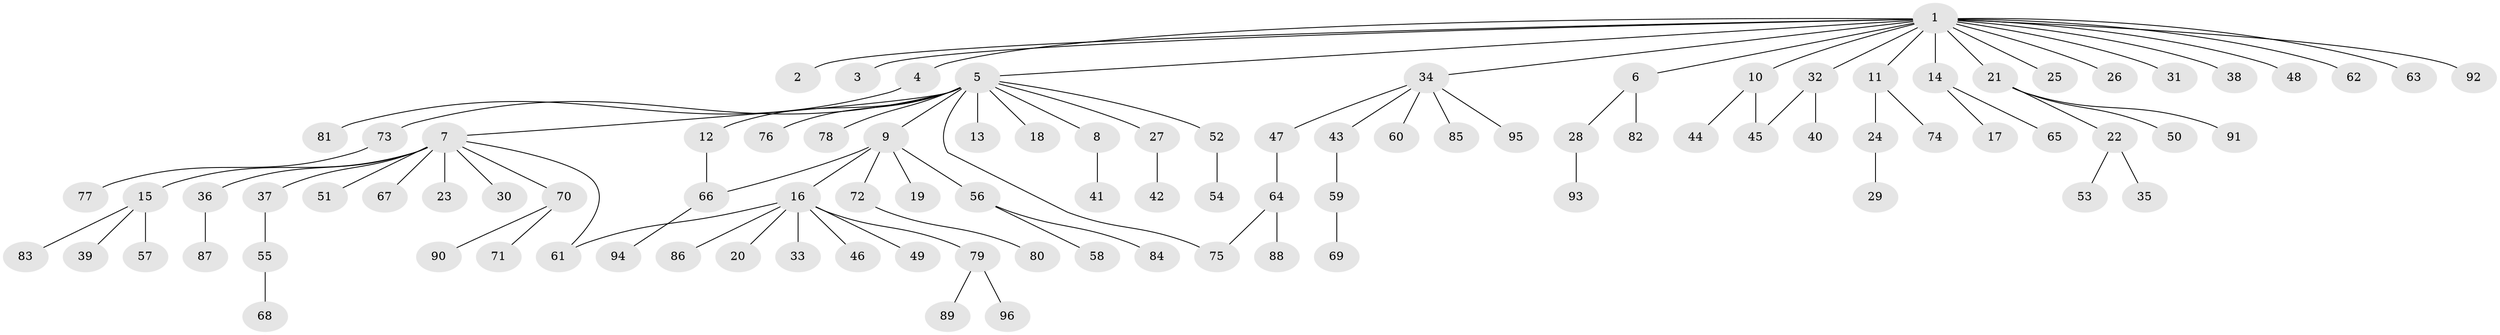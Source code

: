 // Generated by graph-tools (version 1.1) at 2025/11/02/27/25 16:11:15]
// undirected, 96 vertices, 99 edges
graph export_dot {
graph [start="1"]
  node [color=gray90,style=filled];
  1;
  2;
  3;
  4;
  5;
  6;
  7;
  8;
  9;
  10;
  11;
  12;
  13;
  14;
  15;
  16;
  17;
  18;
  19;
  20;
  21;
  22;
  23;
  24;
  25;
  26;
  27;
  28;
  29;
  30;
  31;
  32;
  33;
  34;
  35;
  36;
  37;
  38;
  39;
  40;
  41;
  42;
  43;
  44;
  45;
  46;
  47;
  48;
  49;
  50;
  51;
  52;
  53;
  54;
  55;
  56;
  57;
  58;
  59;
  60;
  61;
  62;
  63;
  64;
  65;
  66;
  67;
  68;
  69;
  70;
  71;
  72;
  73;
  74;
  75;
  76;
  77;
  78;
  79;
  80;
  81;
  82;
  83;
  84;
  85;
  86;
  87;
  88;
  89;
  90;
  91;
  92;
  93;
  94;
  95;
  96;
  1 -- 2;
  1 -- 3;
  1 -- 4;
  1 -- 5;
  1 -- 6;
  1 -- 10;
  1 -- 11;
  1 -- 14;
  1 -- 21;
  1 -- 25;
  1 -- 26;
  1 -- 31;
  1 -- 32;
  1 -- 34;
  1 -- 38;
  1 -- 48;
  1 -- 62;
  1 -- 63;
  1 -- 92;
  4 -- 81;
  5 -- 7;
  5 -- 8;
  5 -- 9;
  5 -- 12;
  5 -- 13;
  5 -- 18;
  5 -- 27;
  5 -- 52;
  5 -- 73;
  5 -- 75;
  5 -- 76;
  5 -- 78;
  6 -- 28;
  6 -- 82;
  7 -- 15;
  7 -- 23;
  7 -- 30;
  7 -- 36;
  7 -- 37;
  7 -- 51;
  7 -- 61;
  7 -- 67;
  7 -- 70;
  8 -- 41;
  9 -- 16;
  9 -- 19;
  9 -- 56;
  9 -- 66;
  9 -- 72;
  10 -- 44;
  10 -- 45;
  11 -- 24;
  11 -- 74;
  12 -- 66;
  14 -- 17;
  14 -- 65;
  15 -- 39;
  15 -- 57;
  15 -- 83;
  16 -- 20;
  16 -- 33;
  16 -- 46;
  16 -- 49;
  16 -- 61;
  16 -- 79;
  16 -- 86;
  21 -- 22;
  21 -- 50;
  21 -- 91;
  22 -- 35;
  22 -- 53;
  24 -- 29;
  27 -- 42;
  28 -- 93;
  32 -- 40;
  32 -- 45;
  34 -- 43;
  34 -- 47;
  34 -- 60;
  34 -- 85;
  34 -- 95;
  36 -- 87;
  37 -- 55;
  43 -- 59;
  47 -- 64;
  52 -- 54;
  55 -- 68;
  56 -- 58;
  56 -- 84;
  59 -- 69;
  64 -- 75;
  64 -- 88;
  66 -- 94;
  70 -- 71;
  70 -- 90;
  72 -- 80;
  73 -- 77;
  79 -- 89;
  79 -- 96;
}

